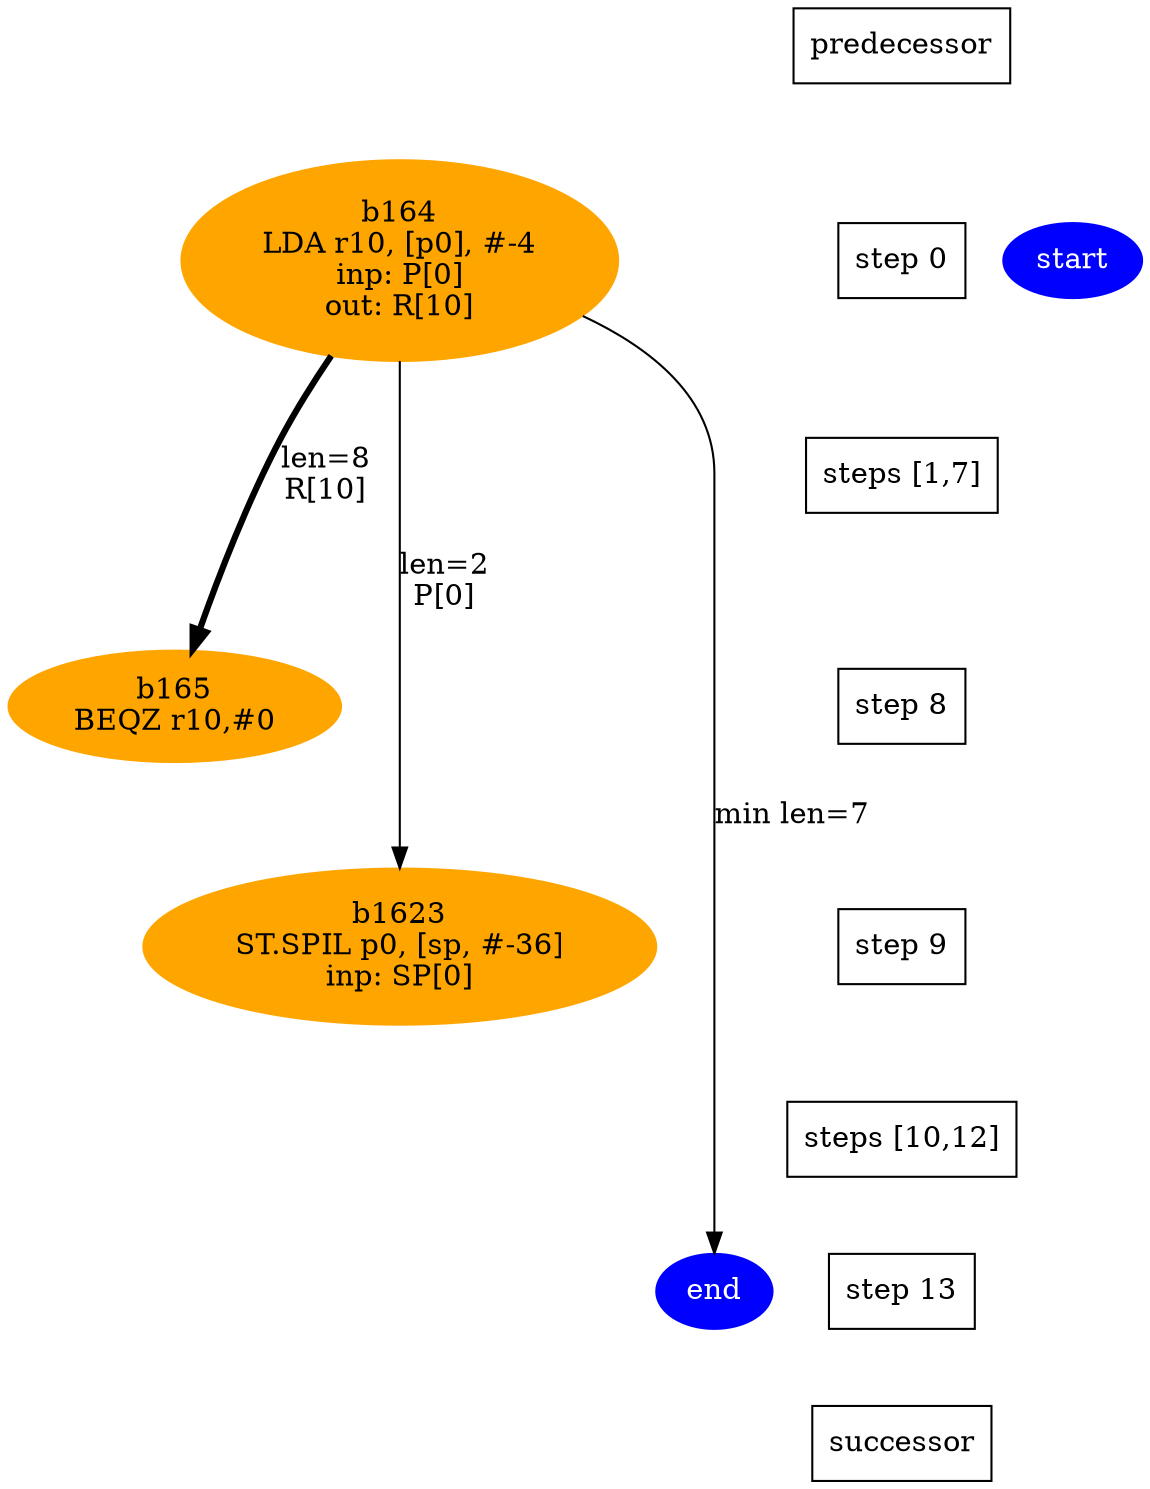 digraph N {
 b164[color=orange,fontcolor=black,style=filled,label="b164\nLDA r10, [p0], #-4\ninp: P[0]\nout: R[10]"];  {rank=same; S0;  b164;}
 b165[color=orange,fontcolor=black,style=filled,label="b165\nBEQZ r10,#0"];  {rank=same; S8;  b165;}
 b1623[color=orange,fontcolor=black,style=filled,label="b1623\nST.SPIL p0, [sp, #-36]\ninp: SP[0]"];  {rank=same; S9;  b1623;}
 start [color=blue,fontcolor=white,style=filled,label="start"];  {rank=same; S0;  start;}
 end [color=blue,fontcolor=white,style=filled,label="end"];  {rank=same; S13;  end;}
   b164 -> b165 [color=black,fontcolor=black,penwidth=3,label="len=8\nR[10]",weight=1000];
   b164 -> b1623 [color=black,fontcolor=black,label="len=2\nP[0]",weight=1000];
   b164 -> end [color=black,fontcolor=black,label="min len=7",weight=1000];
  Sm1 [label="predecessor",shape=box];
  S0 [label="step 0",shape=box];
  Sm1 -> S0[style=invis,weight=9000];
  S1_S7 [label="steps [1,7]",shape=box];
  S0 -> S1_S7[style=invis,weight=9000];
  S8 [label="step 8",shape=box];
  S1_S7 -> S8[style=invis,weight=9000];
  S9 [label="step 9",shape=box];
  S8 -> S9[style=invis,weight=9000];
  S10_S12 [label="steps [10,12]",shape=box];
  S9 -> S10_S12[style=invis,weight=9000];
  S13 [label="step 13",shape=box];
  S10_S12 -> S13[style=invis,weight=9000];
  S14 [label="successor",shape=box];
  S13 -> S14[style=invis,weight=9000];
}
